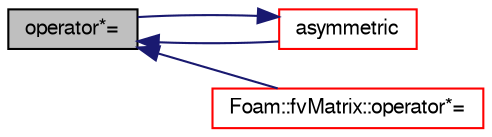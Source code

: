 digraph "operator*="
{
  bgcolor="transparent";
  edge [fontname="FreeSans",fontsize="10",labelfontname="FreeSans",labelfontsize="10"];
  node [fontname="FreeSans",fontsize="10",shape=record];
  rankdir="LR";
  Node1963 [label="operator*=",height=0.2,width=0.4,color="black", fillcolor="grey75", style="filled", fontcolor="black"];
  Node1963 -> Node1964 [dir="back",color="midnightblue",fontsize="10",style="solid",fontname="FreeSans"];
  Node1964 [label="asymmetric",height=0.2,width=0.4,color="red",URL="$a26882.html#aff45003a4c4226b1f6f4e5e24d382e03"];
  Node1964 -> Node1963 [dir="back",color="midnightblue",fontsize="10",style="solid",fontname="FreeSans"];
  Node1963 -> Node1992 [dir="back",color="midnightblue",fontsize="10",style="solid",fontname="FreeSans"];
  Node1992 [label="Foam::fvMatrix::operator*=",height=0.2,width=0.4,color="red",URL="$a22358.html#a39d4744d7a392510143693aee52e52c8"];
}
